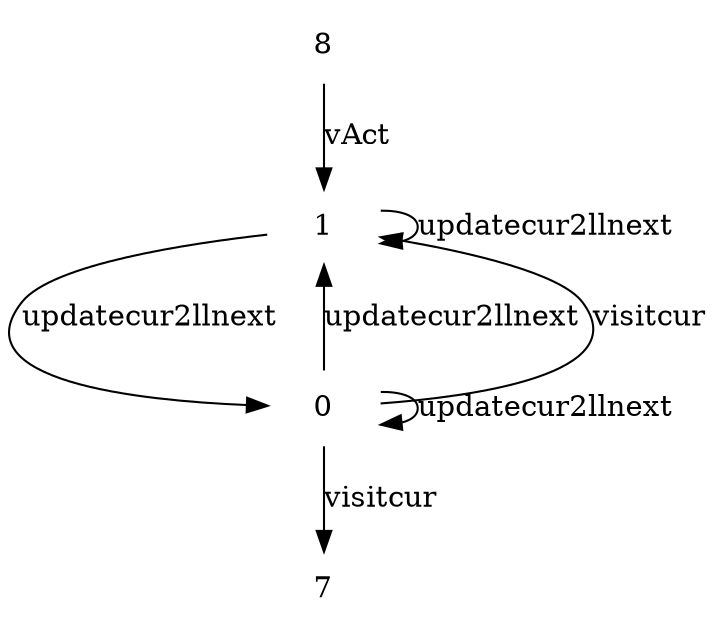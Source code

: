 digraph G {
    node [shape=plaintext]
8->1[label = "vAct"]
1->0[label = "updatecur2llnext"]1->1[label = "updatecur2llnext"]
0->0[label = "updatecur2llnext"]0->1[label = "updatecur2llnext"]
0->1[label = "visitcur"]0->7[label = "visitcur"]

}